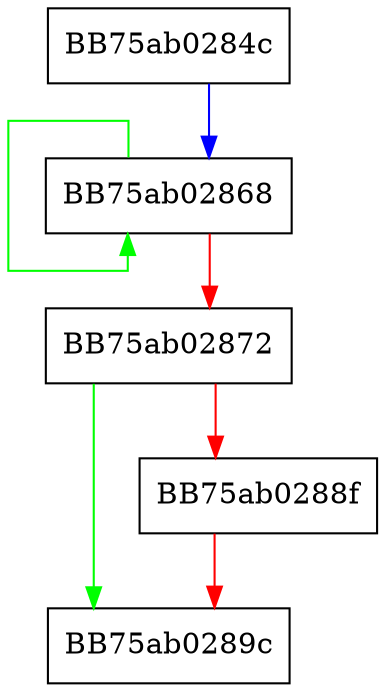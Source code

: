 digraph resume_error {
  node [shape="box"];
  graph [splines=ortho];
  BB75ab0284c -> BB75ab02868 [color="blue"];
  BB75ab02868 -> BB75ab02868 [color="green"];
  BB75ab02868 -> BB75ab02872 [color="red"];
  BB75ab02872 -> BB75ab0289c [color="green"];
  BB75ab02872 -> BB75ab0288f [color="red"];
  BB75ab0288f -> BB75ab0289c [color="red"];
}
